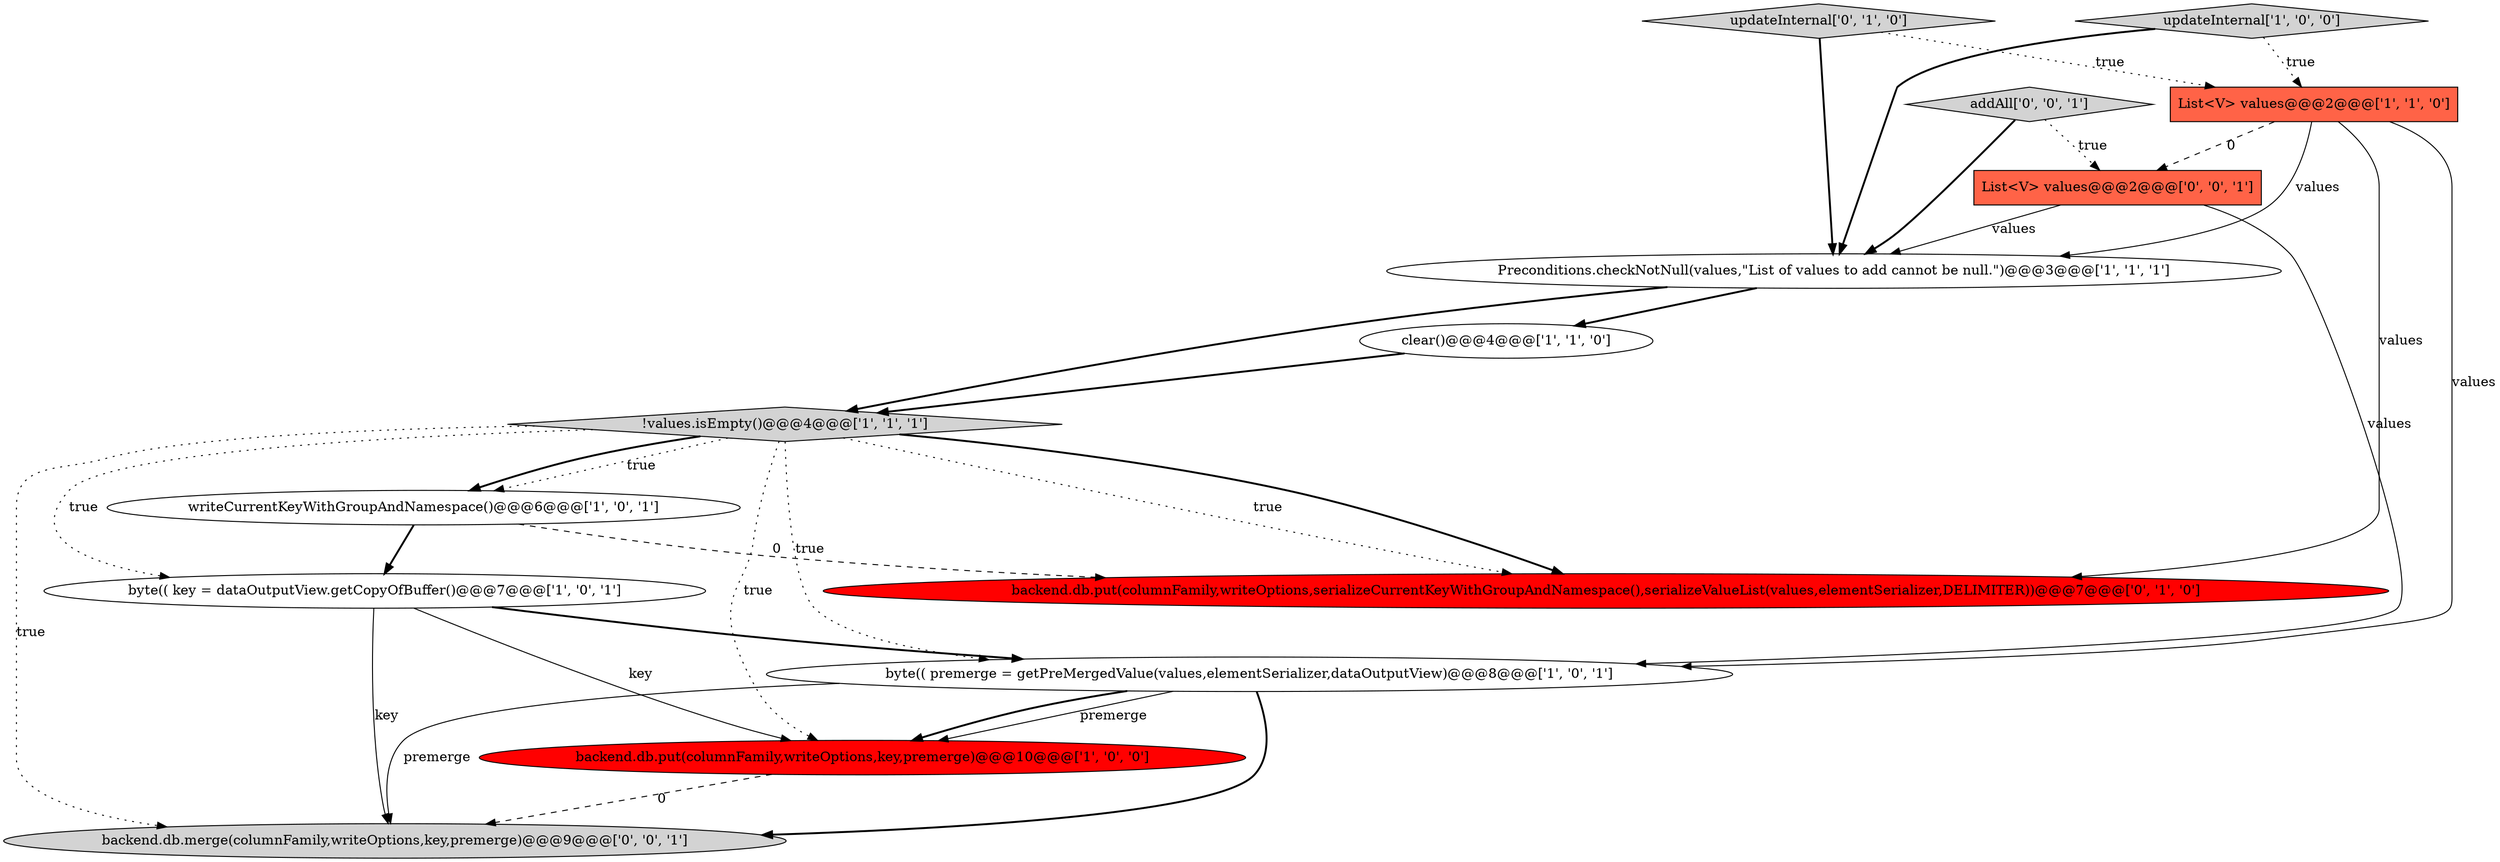 digraph {
5 [style = filled, label = "updateInternal['1', '0', '0']", fillcolor = lightgray, shape = diamond image = "AAA0AAABBB1BBB"];
6 [style = filled, label = "byte(( premerge = getPreMergedValue(values,elementSerializer,dataOutputView)@@@8@@@['1', '0', '1']", fillcolor = white, shape = ellipse image = "AAA0AAABBB1BBB"];
4 [style = filled, label = "List<V> values@@@2@@@['1', '1', '0']", fillcolor = tomato, shape = box image = "AAA0AAABBB1BBB"];
7 [style = filled, label = "!values.isEmpty()@@@4@@@['1', '1', '1']", fillcolor = lightgray, shape = diamond image = "AAA0AAABBB1BBB"];
10 [style = filled, label = "backend.db.put(columnFamily,writeOptions,serializeCurrentKeyWithGroupAndNamespace(),serializeValueList(values,elementSerializer,DELIMITER))@@@7@@@['0', '1', '0']", fillcolor = red, shape = ellipse image = "AAA1AAABBB2BBB"];
13 [style = filled, label = "backend.db.merge(columnFamily,writeOptions,key,premerge)@@@9@@@['0', '0', '1']", fillcolor = lightgray, shape = ellipse image = "AAA0AAABBB3BBB"];
3 [style = filled, label = "byte(( key = dataOutputView.getCopyOfBuffer()@@@7@@@['1', '0', '1']", fillcolor = white, shape = ellipse image = "AAA0AAABBB1BBB"];
1 [style = filled, label = "clear()@@@4@@@['1', '1', '0']", fillcolor = white, shape = ellipse image = "AAA0AAABBB1BBB"];
9 [style = filled, label = "updateInternal['0', '1', '0']", fillcolor = lightgray, shape = diamond image = "AAA0AAABBB2BBB"];
12 [style = filled, label = "addAll['0', '0', '1']", fillcolor = lightgray, shape = diamond image = "AAA0AAABBB3BBB"];
8 [style = filled, label = "backend.db.put(columnFamily,writeOptions,key,premerge)@@@10@@@['1', '0', '0']", fillcolor = red, shape = ellipse image = "AAA1AAABBB1BBB"];
2 [style = filled, label = "writeCurrentKeyWithGroupAndNamespace()@@@6@@@['1', '0', '1']", fillcolor = white, shape = ellipse image = "AAA0AAABBB1BBB"];
0 [style = filled, label = "Preconditions.checkNotNull(values,\"List of values to add cannot be null.\")@@@3@@@['1', '1', '1']", fillcolor = white, shape = ellipse image = "AAA0AAABBB1BBB"];
11 [style = filled, label = "List<V> values@@@2@@@['0', '0', '1']", fillcolor = tomato, shape = box image = "AAA0AAABBB3BBB"];
4->10 [style = solid, label="values"];
7->2 [style = dotted, label="true"];
3->13 [style = solid, label="key"];
7->6 [style = dotted, label="true"];
6->13 [style = solid, label="premerge"];
7->10 [style = dotted, label="true"];
9->0 [style = bold, label=""];
7->10 [style = bold, label=""];
7->13 [style = dotted, label="true"];
2->3 [style = bold, label=""];
11->0 [style = solid, label="values"];
3->6 [style = bold, label=""];
4->0 [style = solid, label="values"];
6->8 [style = solid, label="premerge"];
12->0 [style = bold, label=""];
1->7 [style = bold, label=""];
3->8 [style = solid, label="key"];
5->4 [style = dotted, label="true"];
2->10 [style = dashed, label="0"];
8->13 [style = dashed, label="0"];
0->7 [style = bold, label=""];
12->11 [style = dotted, label="true"];
5->0 [style = bold, label=""];
11->6 [style = solid, label="values"];
7->3 [style = dotted, label="true"];
7->2 [style = bold, label=""];
0->1 [style = bold, label=""];
6->13 [style = bold, label=""];
6->8 [style = bold, label=""];
9->4 [style = dotted, label="true"];
4->11 [style = dashed, label="0"];
4->6 [style = solid, label="values"];
7->8 [style = dotted, label="true"];
}
